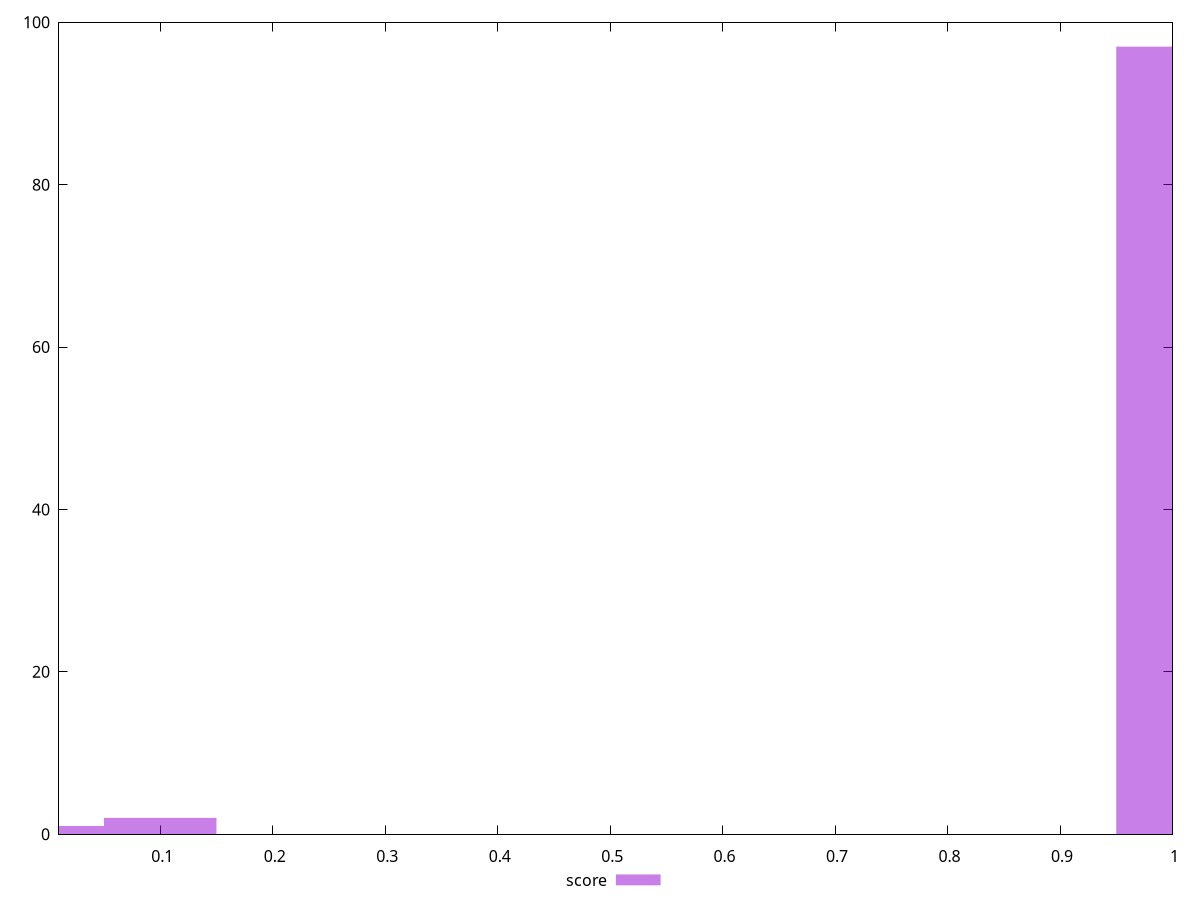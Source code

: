 reset

$score <<EOF
0.1 2
0 1
1 97
EOF

set key outside below
set boxwidth 0.1
set xrange [0.01:1]
set yrange [0:100]
set trange [0:100]
set style fill transparent solid 0.5 noborder
set terminal svg size 640, 490 enhanced background rgb 'white'
set output "report/report_00029_2021-02-24T13-36-40.390Z/speed-index/samples/agenda/score/histogram.svg"

plot $score title "score" with boxes

reset
